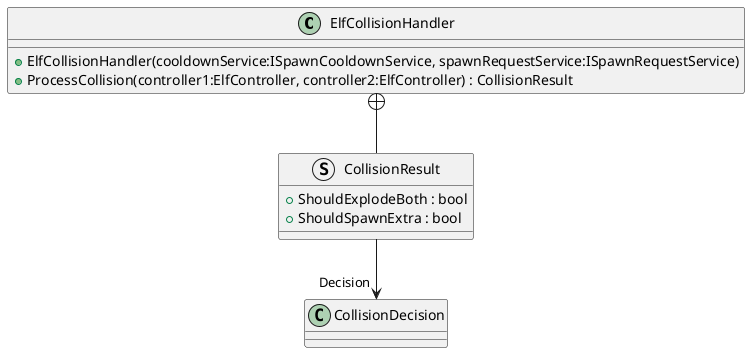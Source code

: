 @startuml
class ElfCollisionHandler {
    + ElfCollisionHandler(cooldownService:ISpawnCooldownService, spawnRequestService:ISpawnRequestService)
    + ProcessCollision(controller1:ElfController, controller2:ElfController) : CollisionResult
}
struct CollisionResult {
    + ShouldExplodeBoth : bool
    + ShouldSpawnExtra : bool
}
ElfCollisionHandler +-- CollisionResult
CollisionResult --> "Decision" CollisionDecision
@enduml
